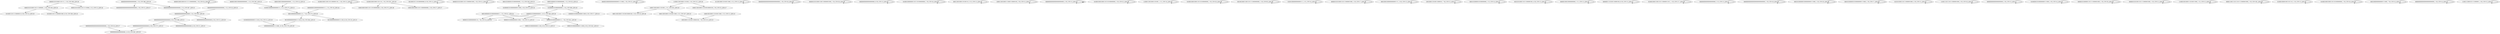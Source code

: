 digraph G {
    "0000101010001101111000001_2-26_COV:203_LEN:25" -> "10100011011110000010_8-28_COV:14_LEN:20";
    "0000101010001101111000001_2-26_COV:203_LEN:25" -> "1010001101111000001000_8-29_COV:206_LEN:22";
    "000000000000000000000000000_1-28_COV:16_LEN:27" -> "00000000000000000000_10-29_COV:382_LEN:20";
    "00000100010001011111100000000_1-29_COV:24_LEN:29" -> "00000100010001011111100000000_1-29_COV:24_LEN:29";
    "01000000000000111100_8-28_COV:13_LEN:20" -> "10000000000001111000_10-29_COV:279_LEN:20";
    "010001000110011011000001101_1-28_COV:15_LEN:27" -> "010001000110011011000001101_1-28_COV:15_LEN:27";
    "00000000000000000000_5-24_COV:392_LEN:20" -> "000000000000000000000_6-26_COV:386_LEN:21";
    "00000000000000000000_5-24_COV:392_LEN:20" -> "00000000000000000000_6-26_COV:13_LEN:20";
    "01000100010001101110_1-20_COV:291_LEN:20" -> "1000100010001101110100000000_2-29_COV:272_LEN:28";
    "01000100010001101110_1-20_COV:291_LEN:20" -> "100010001000110111000000000_2-29_COV:27_LEN:27";
    "001000101110100000000_8-29_COV:13_LEN:21" -> "001000101110100000000_8-29_COV:13_LEN:21";
    "0000010101000110111000001000_1-29_COV:15_LEN:28" -> "0000010101000110111000001000_1-29_COV:15_LEN:28";
    "00010100000101000000000_1-23_COV:358_LEN:23" -> "010000010100000000011000_5-29_COV:15_LEN:24";
    "00010100000101000000000_1-23_COV:358_LEN:23" -> "01000001010000000001_5-24_COV:369_LEN:20";
    "00000100000000000000001111000_1-29_COV:22_LEN:29" -> "00000100000000000000001111000_1-29_COV:22_LEN:29";
    "000100000010100000000011_1-25_COV:21_LEN:24" -> "00000101000000000110_7-26_COV:14_LEN:20";
    "000100000010100000000011_1-25_COV:21_LEN:24" -> "0000010100000000011000_7-29_COV:13_LEN:22";
    "000100000010100000000011_1-25_COV:21_LEN:24" -> "00000101000000000111_7-26_COV:341_LEN:20";
    "11000110010001110100_1-20_COV:212_LEN:20" -> "10001100100011101001_2-21_COV:202_LEN:20";
    "11000110010001110100_1-20_COV:212_LEN:20" -> "100011001000111010010000100_2-29_COV:25_LEN:27";
    "10000010100000000011_6-25_COV:346_LEN:20" -> "00000101000000000110_7-26_COV:14_LEN:20";
    "10000010100000000011_6-25_COV:346_LEN:20" -> "0000010100000000011000_7-29_COV:13_LEN:22";
    "10000010100000000011_6-25_COV:346_LEN:20" -> "00000101000000000111_7-26_COV:341_LEN:20";
    "01100100011010011000_5-25_COV:13_LEN:20" -> "01100100011010011000_5-25_COV:13_LEN:20";
    "0000000000000000000000000000_1-29_COV:18_LEN:28" -> "0000000000000000000000000000_1-29_COV:18_LEN:28";
    "00000101010001100110000001000_1-29_COV:29_LEN:29" -> "00000101010001100110000001000_1-29_COV:29_LEN:29";
    "00000000000000000000_9-29_COV:13_LEN:20" -> "00000000000000000000_9-29_COV:13_LEN:20";
    "01000100000001101110100000000_1-29_COV:16_LEN:29" -> "01000100000001101110100000000_1-29_COV:16_LEN:29";
    "001000000000000111100_8-28_COV:264_LEN:21" -> "10000000000001111000_10-29_COV:279_LEN:20";
    "000000000000000000000_6-26_COV:386_LEN:21" -> "000000000000000000000_8-28_COV:372_LEN:21";
    "000000000000000000000_6-26_COV:386_LEN:21" -> "000000000000000000000_8-29_COV:21_LEN:21";
    "00011001000110100110_3-23_COV:13_LEN:20" -> "00011001000110100110_3-23_COV:13_LEN:20";
    "100011001000111000110000100_2-29_COV:13_LEN:27" -> "100011001000111000110000100_2-29_COV:13_LEN:27";
    "00000101010001101111_1-20_COV:208_LEN:20" -> "0000101010001101111000001_2-26_COV:203_LEN:25";
    "00000101010001101111_1-20_COV:208_LEN:20" -> "000010101000110111110000_2-25_COV:13_LEN:24";
    "00000100010000000000001_1-23_COV:292_LEN:23" -> "010001000000000000111_5-25_COV:275_LEN:21";
    "000000000000000000000000_5-29_COV:13_LEN:24" -> "000000000000000000000000_5-29_COV:13_LEN:24";
    "0100010001000110110100000000_1-29_COV:32_LEN:28" -> "0100010001000110110100000000_1-29_COV:32_LEN:28";
    "10001100100011101001_2-21_COV:202_LEN:20" -> "00011001000111010010000100_3-29_COV:16_LEN:26";
    "10001100100011101001_2-21_COV:202_LEN:20" -> "00011001000111010011000_3-25_COV:197_LEN:23";
    "11000110010001101001_1-21_COV:14_LEN:20" -> "11000110010001101001_1-21_COV:14_LEN:20";
    "0100010001000110110100000000_1-29_COV:20_LEN:28" -> "0100010001000110110100000000_1-29_COV:20_LEN:28";
    "00100100011001101111000000000_1-29_COV:93_LEN:29" -> "00100100011001101111000000000_1-29_COV:93_LEN:29";
    "01001000000000000111_5-25_COV:14_LEN:20" -> "01001000000000000111_5-25_COV:14_LEN:20";
    "00000000000000000000_1-20_COV:386_LEN:20" -> "000000000000000000000000000_2-29_COV:15_LEN:27";
    "00000000000000000000_1-20_COV:386_LEN:20" -> "0000000000000000000000_2-23_COV:387_LEN:22";
    "000000000000000000000000_5-29_COV:13_LEN:24" -> "000000000000000000000000_5-29_COV:13_LEN:24";
    "0000010101000110111000001000_1-29_COV:17_LEN:28" -> "0000010101000110111000001000_1-29_COV:17_LEN:28";
    "00010001000000000001111_3-26_COV:13_LEN:23" -> "00010001000000000001111_3-26_COV:13_LEN:23";
    "100100011010011000010_7-28_COV:13_LEN:21" -> "100100011010011000010_7-28_COV:13_LEN:21";
    "0000100000101000000000_1-23_COV:20_LEN:22" -> "010000010100000000011000_5-29_COV:15_LEN:24";
    "0000100000101000000000_1-23_COV:20_LEN:22" -> "01000001010000000001_5-24_COV:369_LEN:20";
    "00000101000000000111_7-26_COV:341_LEN:20" -> "000010100000000011100_8-29_COV:13_LEN:21";
    "00000101000000000111_7-26_COV:341_LEN:20" -> "0000101000000000111000_8-29_COV:342_LEN:22";
    "0001010000010100000000_1-23_COV:14_LEN:22" -> "0001010000010100000000_1-23_COV:14_LEN:22";
    "001010100011011100000100_4-28_COV:13_LEN:24" -> "001010100011011100000100_4-28_COV:13_LEN:24";
    "00000100010000000000_1-21_COV:13_LEN:20" -> "00000100010000000000_1-21_COV:13_LEN:20";
    "000000000000000000000_8-28_COV:372_LEN:21" -> "00000000000000000000_10-29_COV:382_LEN:20";
    "0000100010000000000001_1-23_COV:14_LEN:22" -> "010001000000000000111_5-25_COV:275_LEN:21";
    "00010000000000001111_7-26_COV:273_LEN:20" -> "001000000000000111100_8-28_COV:264_LEN:21";
    "00010000000000001111_7-26_COV:273_LEN:20" -> "001000000000000111100_8-29_COV:20_LEN:21";
    "0000000000000000000000_1-23_COV:16_LEN:22" -> "00000000000000000000_5-24_COV:392_LEN:20";
    "0000001110100110000100_8-29_COV:13_LEN:22" -> "0000001110100110000100_8-29_COV:13_LEN:22";
    "01000100011001101110000011011_1-29_COV:117_LEN:29" -> "01000100011001101110000011011_1-29_COV:117_LEN:29";
    "000000000000000000000_2-23_COV:13_LEN:21" -> "000000000000000000000_2-23_COV:13_LEN:21";
    "0000000000000000000000000000_1-29_COV:19_LEN:28" -> "0000000000000000000000000000_1-29_COV:19_LEN:28";
    "010001000000000000111_5-25_COV:275_LEN:21" -> "00010000000000001111_7-26_COV:273_LEN:20";
    "0001010000001000000000111000_1-29_COV:20_LEN:28" -> "0001010000001000000000111000_1-29_COV:20_LEN:28";
    "0001010000010100000000111000_1-29_COV:17_LEN:28" -> "0001010000010100000000111000_1-29_COV:17_LEN:28";
    "010101000110111000001000_5-29_COV:15_LEN:24" -> "010101000110111000001000_5-29_COV:15_LEN:24";
    "00011001000111010011000_3-25_COV:197_LEN:23" -> "10010001110100110000100_7-29_COV:213_LEN:23";
    "110011101110111000001000_5-29_COV:16_LEN:24" -> "110011101110111000001000_5-29_COV:16_LEN:24";
    "000000001000000000000111_1-25_COV:18_LEN:24" -> "00010000000000001111_7-26_COV:273_LEN:20";
    "000000000000000000000_5-26_COV:13_LEN:21" -> "000000000000000000000_5-26_COV:13_LEN:21";
    "010000010100000000111000_5-29_COV:14_LEN:24" -> "010000010100000000111000_5-29_COV:14_LEN:24";
    "00000101000001101111000001000_1-29_COV:20_LEN:29" -> "00000101000001101111000001000_1-29_COV:20_LEN:29";
    "0000010101001101111000001000_1-29_COV:15_LEN:28" -> "0000010101001101111000001000_1-29_COV:15_LEN:28";
    "110001001000111010011000_1-25_COV:13_LEN:24" -> "110001001000111010011000_1-25_COV:13_LEN:24";
    "00001100111011101111000001000_1-29_COV:182_LEN:29" -> "00001100111011101111000001000_1-29_COV:182_LEN:29";
    "01000001010000000001_5-24_COV:369_LEN:20" -> "10000010100000000011_6-25_COV:346_LEN:20";
    "01000001010000000001_5-24_COV:369_LEN:20" -> "10000010100000000011000_6-29_COV:17_LEN:23";
    "10001001000111010011000_2-25_COV:15_LEN:23" -> "10010001110100110000100_7-29_COV:213_LEN:23";
    "01000100001001101110_1-20_COV:13_LEN:20" -> "01000100001001101110_1-20_COV:13_LEN:20";
    "0100010001000110110100000000_1-29_COV:18_LEN:28" -> "0100010001000110110100000000_1-29_COV:18_LEN:28";
    "0000000000000000000000_2-23_COV:387_LEN:22" -> "00000000000000000000_5-24_COV:392_LEN:20";
    "0001000000000000111000_7-29_COV:14_LEN:22" -> "0001000000000000111000_7-29_COV:14_LEN:22";
    "0000000000000000000000000_1-26_COV:14_LEN:25" -> "0000000000000000000000000_1-26_COV:14_LEN:25";
    "1100111000101111000001_5-26_COV:13_LEN:22" -> "1100111000101111000001_5-26_COV:13_LEN:22";
}
